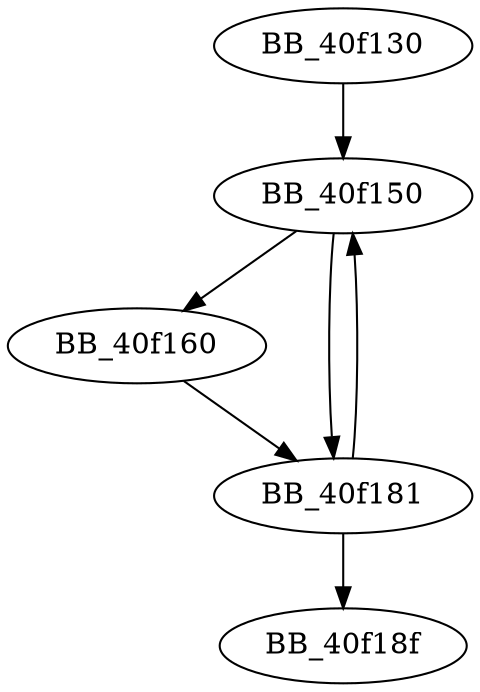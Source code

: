 DiGraph sub_40F130{
BB_40f130->BB_40f150
BB_40f150->BB_40f160
BB_40f150->BB_40f181
BB_40f160->BB_40f181
BB_40f181->BB_40f150
BB_40f181->BB_40f18f
}

